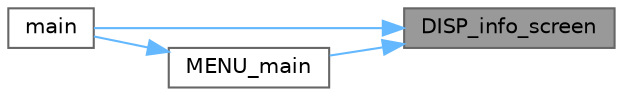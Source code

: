 digraph "DISP_info_screen"
{
 // LATEX_PDF_SIZE
  bgcolor="transparent";
  edge [fontname=Helvetica,fontsize=10,labelfontname=Helvetica,labelfontsize=10];
  node [fontname=Helvetica,fontsize=10,shape=box,height=0.2,width=0.4];
  rankdir="RL";
  Node1 [id="Node000001",label="DISP_info_screen",height=0.2,width=0.4,color="gray40", fillcolor="grey60", style="filled", fontcolor="black",tooltip="Displays the info screen."];
  Node1 -> Node2 [id="edge1_Node000001_Node000002",dir="back",color="steelblue1",style="solid",tooltip=" "];
  Node2 [id="Node000002",label="main",height=0.2,width=0.4,color="grey40", fillcolor="white", style="filled",URL="$main_8c.html#a840291bc02cba5474a4cb46a9b9566fe",tooltip="Main function."];
  Node1 -> Node3 [id="edge2_Node000001_Node000003",dir="back",color="steelblue1",style="solid",tooltip=" "];
  Node3 [id="Node000003",label="MENU_main",height=0.2,width=0.4,color="grey40", fillcolor="white", style="filled",URL="$menu_8c.html#aaf342133acebdd88903ec7a9cf1638c0",tooltip="Handles the main menu state machine."];
  Node3 -> Node2 [id="edge3_Node000003_Node000002",dir="back",color="steelblue1",style="solid",tooltip=" "];
}
